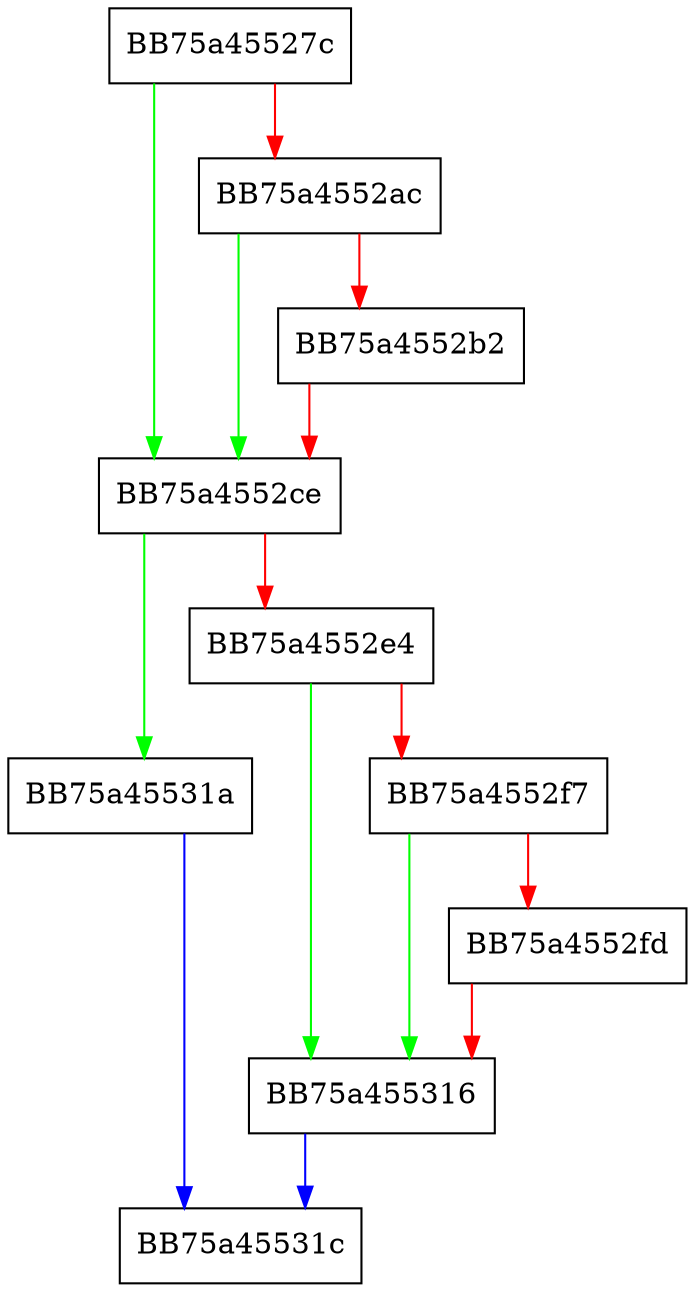 digraph UtilLoadLibraryEx {
  node [shape="box"];
  graph [splines=ortho];
  BB75a45527c -> BB75a4552ce [color="green"];
  BB75a45527c -> BB75a4552ac [color="red"];
  BB75a4552ac -> BB75a4552ce [color="green"];
  BB75a4552ac -> BB75a4552b2 [color="red"];
  BB75a4552b2 -> BB75a4552ce [color="red"];
  BB75a4552ce -> BB75a45531a [color="green"];
  BB75a4552ce -> BB75a4552e4 [color="red"];
  BB75a4552e4 -> BB75a455316 [color="green"];
  BB75a4552e4 -> BB75a4552f7 [color="red"];
  BB75a4552f7 -> BB75a455316 [color="green"];
  BB75a4552f7 -> BB75a4552fd [color="red"];
  BB75a4552fd -> BB75a455316 [color="red"];
  BB75a455316 -> BB75a45531c [color="blue"];
  BB75a45531a -> BB75a45531c [color="blue"];
}